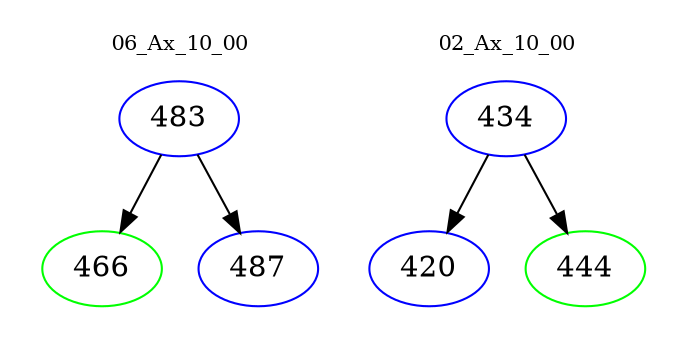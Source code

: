 digraph{
subgraph cluster_0 {
color = white
label = "06_Ax_10_00";
fontsize=10;
T0_483 [label="483", color="blue"]
T0_483 -> T0_466 [color="black"]
T0_466 [label="466", color="green"]
T0_483 -> T0_487 [color="black"]
T0_487 [label="487", color="blue"]
}
subgraph cluster_1 {
color = white
label = "02_Ax_10_00";
fontsize=10;
T1_434 [label="434", color="blue"]
T1_434 -> T1_420 [color="black"]
T1_420 [label="420", color="blue"]
T1_434 -> T1_444 [color="black"]
T1_444 [label="444", color="green"]
}
}
